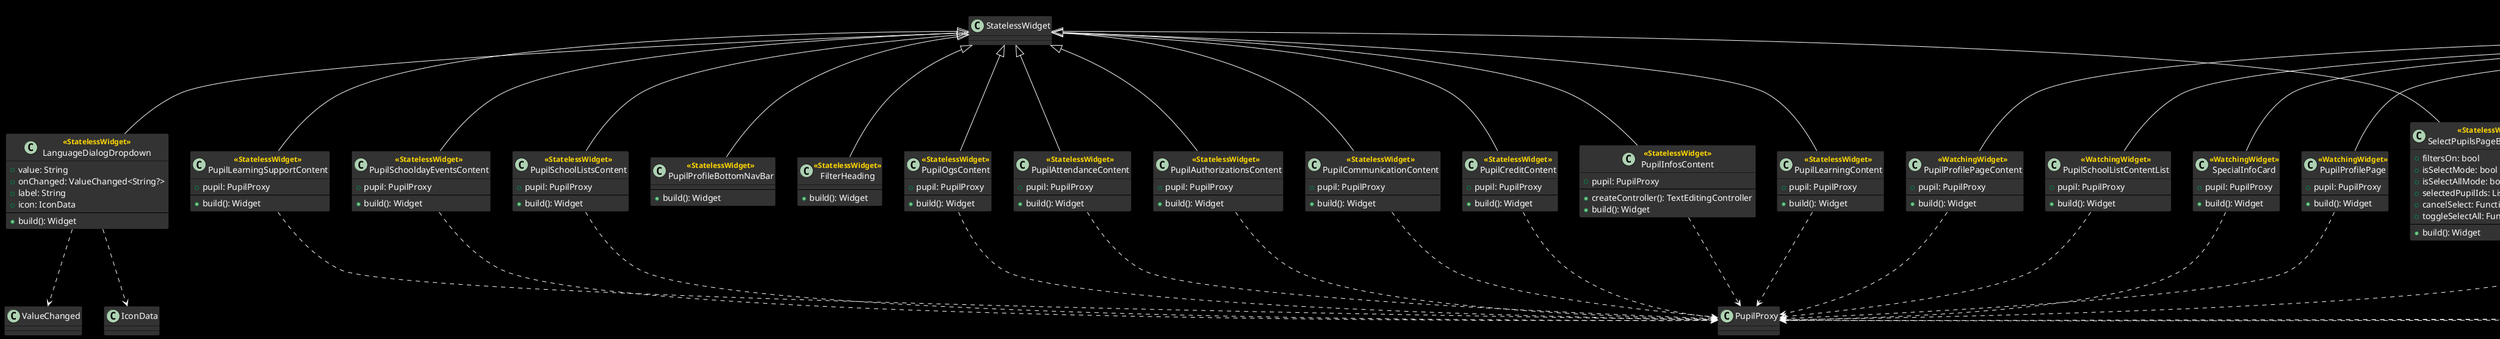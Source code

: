 @startuml

skinparam backgroundColor #000000

skinparam {
    ClassStereotypeFontColor #FFD700
    ClassStereotypeFontSize 12
    ClassStereotypeFontStyle bold
}
skinparam class {
    BackgroundColor #333333
    BorderColor #000000
    ArrowColor #FFFFFF
    FontColor #D3D3D3
}
skinparam classAttribute {
    FontColor #D3D3D
}
class BirthdaysView <<WatchingWidget>> {
+selectedDate: DateTime
---
+build(): Widget
}
WatchingWidget <|-- BirthdaysView
BirthdaysView ..> DateTime
class CreditHelper {
---
+totalFluidCredit(): int
+totalGeneratedCredit(): int
}
class CreditListPage <<WatchingWidget>> {
---
+build(): Widget
}
WatchingWidget <|-- CreditListPage
class CreditFilterBottomSheet <<WatchingWidget>> {
---
+build(): Widget
}
WatchingWidget <|-- CreditFilterBottomSheet
class CreditListCard <<WatchingStatefulWidget>> {
+passedPupil: PupilProxy
---
+createState(): State<CreditListCard>
}
WatchingStatefulWidget <|-- CreditListCard
CreditListCard ..> PupilProxy
class _CreditListCardState <<State>> {
-_tileController: CustomExpansionTileController
---
+initState(): <font color=#c36dfd>void</font>
+build(): Widget
}
State <|-- _CreditListCardState
_CreditListCardState ..> CustomExpansionTileController
class CreditListPageBottomNavBar <<WatchingWidget>> {
---
+build(): Widget
}
WatchingWidget <|-- CreditListPageBottomNavBar
class CreditListSearchBar <<WatchingWidget>> {
+pupils: List<PupilProxy>
---
+build(): Widget
}
WatchingWidget <|-- CreditListSearchBar
class PupilProfilePage <<WatchingWidget>> {
+pupil: PupilProxy
---
+build(): Widget
}
WatchingWidget <|-- PupilProfilePage
PupilProfilePage ..> PupilProxy
class LanguageDialogDropdown <<StatelessWidget>> {
+value: String
+onChanged: ValueChanged<String?>
+label: String
+icon: IconData
---
+build(): Widget
}
StatelessWidget <|-- LanguageDialogDropdown
LanguageDialogDropdown ..> ValueChanged
LanguageDialogDropdown ..> IconData
class PupilProfileBottomNavBar <<StatelessWidget>> {
---
+build(): Widget
}
StatelessWidget <|-- PupilProfileBottomNavBar
class PupilProfileHeadWidget <<WatchingWidget>> {
+passedPupil: PupilProxy
---
+build(): Widget
}
WatchingWidget <|-- PupilProfileHeadWidget
PupilProfileHeadWidget ..> PupilProxy
class PupilProfileNavigation <<WatchingStatefulWidget>> {
+boxWidth: double
---
+createState(): State<PupilProfileNavigation>
}
WatchingStatefulWidget <|-- PupilProfileNavigation
class _PupilProfileNavigationState <<State>> {
+navigationBackgroundActive: Color
+navigationIconInactive: Color
+navigationIconActive: Color
---
+navigationBackgroundColor(): Color
+build(): Widget
}
State <|-- _PupilProfileNavigationState
_PupilProfileNavigationState ..> Color
class PupilProfilePageContent <<WatchingWidget>> {
+pupil: PupilProxy
---
+build(): Widget
}
WatchingWidget <|-- PupilProfilePageContent
PupilProfilePageContent ..> PupilProxy
class PupilOgsContent <<StatelessWidget>> {
+pupil: PupilProxy
---
+build(): Widget
}
StatelessWidget <|-- PupilOgsContent
PupilOgsContent ..> PupilProxy
class PupilAttendanceContent <<StatelessWidget>> {
+pupil: PupilProxy
---
+build(): Widget
}
StatelessWidget <|-- PupilAttendanceContent
PupilAttendanceContent ..> PupilProxy
class PupilAuthorizationsContent <<StatelessWidget>> {
+pupil: PupilProxy
---
+build(): Widget
}
StatelessWidget <|-- PupilAuthorizationsContent
PupilAuthorizationsContent ..> PupilProxy
class PupilCommunicationContent <<StatelessWidget>> {
+pupil: PupilProxy
---
+build(): Widget
}
StatelessWidget <|-- PupilCommunicationContent
PupilCommunicationContent ..> PupilProxy
class PupilCreditContent <<StatelessWidget>> {
+pupil: PupilProxy
---
+build(): Widget
}
StatelessWidget <|-- PupilCreditContent
PupilCreditContent ..> PupilProxy
class PupilInfosContent <<StatelessWidget>> {
+pupil: PupilProxy
---
+createController(): TextEditingController
+build(): Widget
}
StatelessWidget <|-- PupilInfosContent
PupilInfosContent ..> PupilProxy
class PupilLearningContent <<StatelessWidget>> {
+pupil: PupilProxy
---
+build(): Widget
}
StatelessWidget <|-- PupilLearningContent
PupilLearningContent ..> PupilProxy
class PupilLearningSupportContent <<StatelessWidget>> {
+pupil: PupilProxy
---
+build(): Widget
}
StatelessWidget <|-- PupilLearningSupportContent
PupilLearningSupportContent ..> PupilProxy
class IndividualDevelopmentPlanExpansionTile <<StatefulWidget>> {
+pupil: PupilProxy
---
+createState(): State<IndividualDevelopmentPlanExpansionTile>
}
StatefulWidget <|-- IndividualDevelopmentPlanExpansionTile
IndividualDevelopmentPlanExpansionTile ..> PupilProxy
class _IndividualDevelopmentPlanExpansionTileState <<State>> {
-_tileController: ExpansionTileController
---
+initState(): <font color=#c36dfd>void</font>
+build(): Widget
}
State <|-- _IndividualDevelopmentPlanExpansionTileState
_IndividualDevelopmentPlanExpansionTileState ..> ExpansionTileController
class PupilSchooldayEventsContent <<StatelessWidget>> {
+pupil: PupilProxy
---
+build(): Widget
}
StatelessWidget <|-- PupilSchooldayEventsContent
PupilSchooldayEventsContent ..> PupilProxy
class PupilSchoolListsContent <<StatelessWidget>> {
+pupil: PupilProxy
---
+build(): Widget
}
StatelessWidget <|-- PupilSchoolListsContent
PupilSchoolListsContent ..> PupilProxy
class PupilSchoolListContentList <<WatchingWidget>> {
+pupil: PupilProxy
---
+build(): Widget
}
WatchingWidget <|-- PupilSchoolListContentList
PupilSchoolListContentList ..> PupilProxy
class CropAvatarView <<StatefulWidget>> {
+image: XFile
---
+createState(): State<CropAvatarView>
}
StatefulWidget <|-- CropAvatarView
CropAvatarView ..> XFile
class _CropAvatarState <<State>> {
+controller: CropController(aspectRatio: 1, defaultCrop: const Rect.fromLTRB(0.1, 0.1, 0.9, 0.9))
---
+build(): Widget
-_buildButtons(): Widget
-_rotateLeft(): void>
-_rotateRight(): void>
-_finished(): void>
+imageToFile(): File>
}
State <|-- _CropAvatarState
class SelectPupilsListPage <<WatchingStatefulWidget>> {
+selectablePupils: List<PupilProxy>?
---
+createState(): State<SelectPupilsListPage>
}
WatchingStatefulWidget <|-- SelectPupilsListPage
class _SelectPupilsListPageState <<State>> {
+pupils: List<PupilProxy>?
+inheritedFilters: Map<PupilFilter, bool>?
+selectedPupilIds: List<int>
+isSelectAllMode: bool
+isSelectMode: bool
---
+initState(): <font color=#c36dfd>void</font>
+cancelSelect(): <font color=#c36dfd>void</font>
+onCardPress(): <font color=#c36dfd>void</font>
+clearAll(): <font color=#c36dfd>void</font>
+toggleSelectAll(): <font color=#c36dfd>void</font>
+getSelectedPupilIds(): List<int>
+build(): Widget
}
State <|-- _SelectPupilsListPageState
class SelectPupilsFilterBottomSheet <<WatchingWidget>> {
---
+build(): Widget
}
WatchingWidget <|-- SelectPupilsFilterBottomSheet
class SelectPupilListCard <<WatchingWidget>> {
+passedPupil: PupilProxy
+onCardPress: OnCardPressCallback
+isSelectMode: bool
+isSelected: bool
---
+build(): Widget
}
WatchingWidget <|-- SelectPupilListCard
SelectPupilListCard ..> PupilProxy
SelectPupilListCard ..> OnCardPressCallback
class SelectPupilsSearchBar <<WatchingWidget>> {
+selectablePupils: List<PupilProxy>
+selectedPupils: List<PupilProxy>?
---
+build(): Widget
}
WatchingWidget <|-- SelectPupilsSearchBar
class SelectPupilsPageBottomNavBar <<StatelessWidget>> {
+filtersOn: bool
+isSelectMode: bool
+isSelectAllMode: bool
+selectedPupilIds: List<int>
+cancelSelect: Function
+toggleSelectAll: Function
---
+build(): Widget
}
StatelessWidget <|-- SelectPupilsPageBottomNavBar
SelectPupilsPageBottomNavBar ..> Function
class SpecialInfoListPage <<WatchingWidget>> {
---
+build(): Widget
}
WatchingWidget <|-- SpecialInfoListPage
class SpecialInfoCard <<WatchingWidget>> {
+pupil: PupilProxy
---
+build(): Widget
}
WatchingWidget <|-- SpecialInfoCard
SpecialInfoCard ..> PupilProxy
class SpecialInfoFilterBottomSheet <<WatchingWidget>> {
---
+build(): Widget
}
WatchingWidget <|-- SpecialInfoFilterBottomSheet
class SpecialInfoListPageBottomNavBar <<WatchingWidget>> {
---
+build(): Widget
}
WatchingWidget <|-- SpecialInfoListPageBottomNavBar
class SpecialInfoListSearchBar <<WatchingWidget>> {
+pupils: List<PupilProxy>
---
+build(): Widget
}
WatchingWidget <|-- SpecialInfoListSearchBar
class FilterHeading <<StatelessWidget>> {
---
+build(): Widget
}
StatelessWidget <|-- FilterHeading
class CommonPupilFiltersWidget <<WatchingWidget>> {
---
+build(): Widget
}
WatchingWidget <|-- CommonPupilFiltersWidget
class PupilSearchTextField <<WatchingStatefulWidget>> {
+searchType: SearchType
+hintText: String
+refreshFunction: Function
---
+createState(): State<PupilSearchTextField>
}
WatchingStatefulWidget <|-- PupilSearchTextField
PupilSearchTextField ..> SearchType
PupilSearchTextField ..> Function
class _SearchTextFieldState <<State>> {
+pupilsFilter: locator<PupilsFilter>()
+focusNode: FocusNode
+textEditingController: TextEditingController()
---
+build(): Widget
}
State <|-- _SearchTextFieldState
_SearchTextFieldState ..> FocusNode
@enduml
